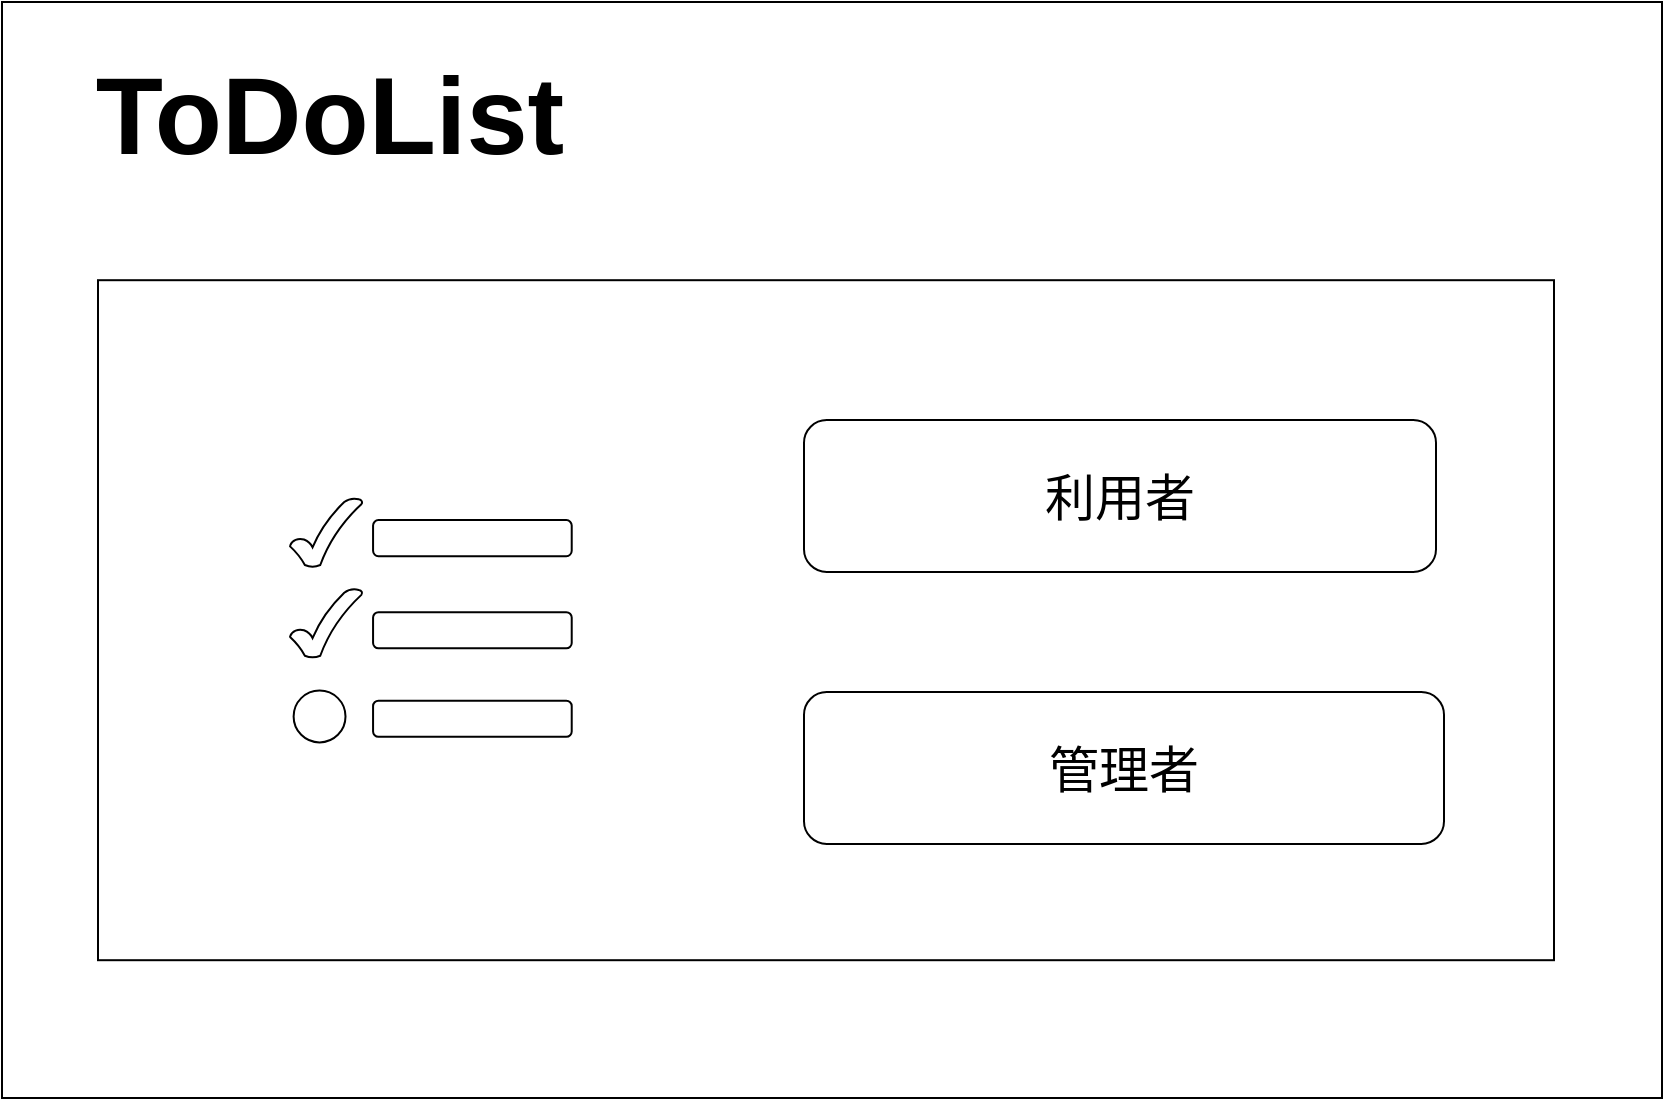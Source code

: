 <mxfile version="13.9.9" type="device"><diagram id="lAW5gfvQpGq91mGYDGwt" name="ページ1"><mxGraphModel dx="1447" dy="917" grid="1" gridSize="4" guides="1" tooltips="1" connect="1" arrows="1" fold="1" page="1" pageScale="1" pageWidth="827" pageHeight="1169" math="0" shadow="0"><root><mxCell id="0"/><mxCell id="1" parent="0"/><mxCell id="tP_qFb6u1pj_dAxfEfU8-1" value="" style="rounded=0;whiteSpace=wrap;html=1;" parent="1" vertex="1"><mxGeometry width="830" height="548" as="geometry"/></mxCell><mxCell id="tP_qFb6u1pj_dAxfEfU8-3" value="&lt;b style=&quot;font-size: 55px;&quot;&gt;&lt;font style=&quot;font-size: 55px;&quot;&gt;ToDoList&lt;/font&gt;&lt;/b&gt;" style="text;html=1;strokeColor=none;fillColor=none;align=center;verticalAlign=middle;whiteSpace=wrap;rounded=0;strokeWidth=4;fontSize=55;" parent="1" vertex="1"><mxGeometry x="40" y="24" width="248" height="64" as="geometry"/></mxCell><mxCell id="XLPLpPRNlPzocyMQitu3-19" value="" style="rounded=0;whiteSpace=wrap;html=1;fontSize=25;" vertex="1" parent="1"><mxGeometry x="48" y="139.1" width="728" height="340" as="geometry"/></mxCell><mxCell id="XLPLpPRNlPzocyMQitu3-1" value="&lt;font style=&quot;font-size: 25px;&quot;&gt;利用者&lt;/font&gt;" style="rounded=1;whiteSpace=wrap;html=1;fontSize=25;" vertex="1" parent="1"><mxGeometry x="401" y="209" width="316" height="76" as="geometry"/></mxCell><mxCell id="XLPLpPRNlPzocyMQitu3-2" value="&lt;span style=&quot;font-size: 25px;&quot;&gt;管理者&lt;/span&gt;" style="rounded=1;whiteSpace=wrap;html=1;fontSize=25;" vertex="1" parent="1"><mxGeometry x="401" y="345" width="320" height="76" as="geometry"/></mxCell><mxCell id="XLPLpPRNlPzocyMQitu3-15" value="" style="group" vertex="1" connectable="0" parent="1"><mxGeometry x="144" y="248" width="140.86" height="122.21" as="geometry"/></mxCell><mxCell id="XLPLpPRNlPzocyMQitu3-3" value="" style="verticalLabelPosition=bottom;verticalAlign=top;html=1;shape=mxgraph.basic.tick;fontSize=25;" vertex="1" parent="XLPLpPRNlPzocyMQitu3-15"><mxGeometry width="36.118" height="34.526" as="geometry"/></mxCell><mxCell id="XLPLpPRNlPzocyMQitu3-4" value="" style="rounded=1;whiteSpace=wrap;html=1;fontSize=25;" vertex="1" parent="XLPLpPRNlPzocyMQitu3-15"><mxGeometry x="41.536" y="11.048" width="99.324" height="18.06" as="geometry"/></mxCell><mxCell id="XLPLpPRNlPzocyMQitu3-6" value="" style="verticalLabelPosition=bottom;verticalAlign=top;html=1;shape=mxgraph.basic.tick;fontSize=25;" vertex="1" parent="XLPLpPRNlPzocyMQitu3-15"><mxGeometry y="45.361" width="36.118" height="34.526" as="geometry"/></mxCell><mxCell id="XLPLpPRNlPzocyMQitu3-12" value="" style="ellipse;whiteSpace=wrap;html=1;aspect=fixed;fontSize=25;" vertex="1" parent="XLPLpPRNlPzocyMQitu3-15"><mxGeometry x="1.806" y="96.263" width="25.946" height="25.946" as="geometry"/></mxCell><mxCell id="XLPLpPRNlPzocyMQitu3-13" value="" style="rounded=1;whiteSpace=wrap;html=1;fontSize=25;" vertex="1" parent="XLPLpPRNlPzocyMQitu3-15"><mxGeometry x="41.536" y="57.1" width="99.324" height="18.06" as="geometry"/></mxCell><mxCell id="XLPLpPRNlPzocyMQitu3-14" value="" style="rounded=1;whiteSpace=wrap;html=1;fontSize=25;" vertex="1" parent="XLPLpPRNlPzocyMQitu3-15"><mxGeometry x="41.536" y="101.347" width="99.324" height="18.06" as="geometry"/></mxCell></root></mxGraphModel></diagram></mxfile>